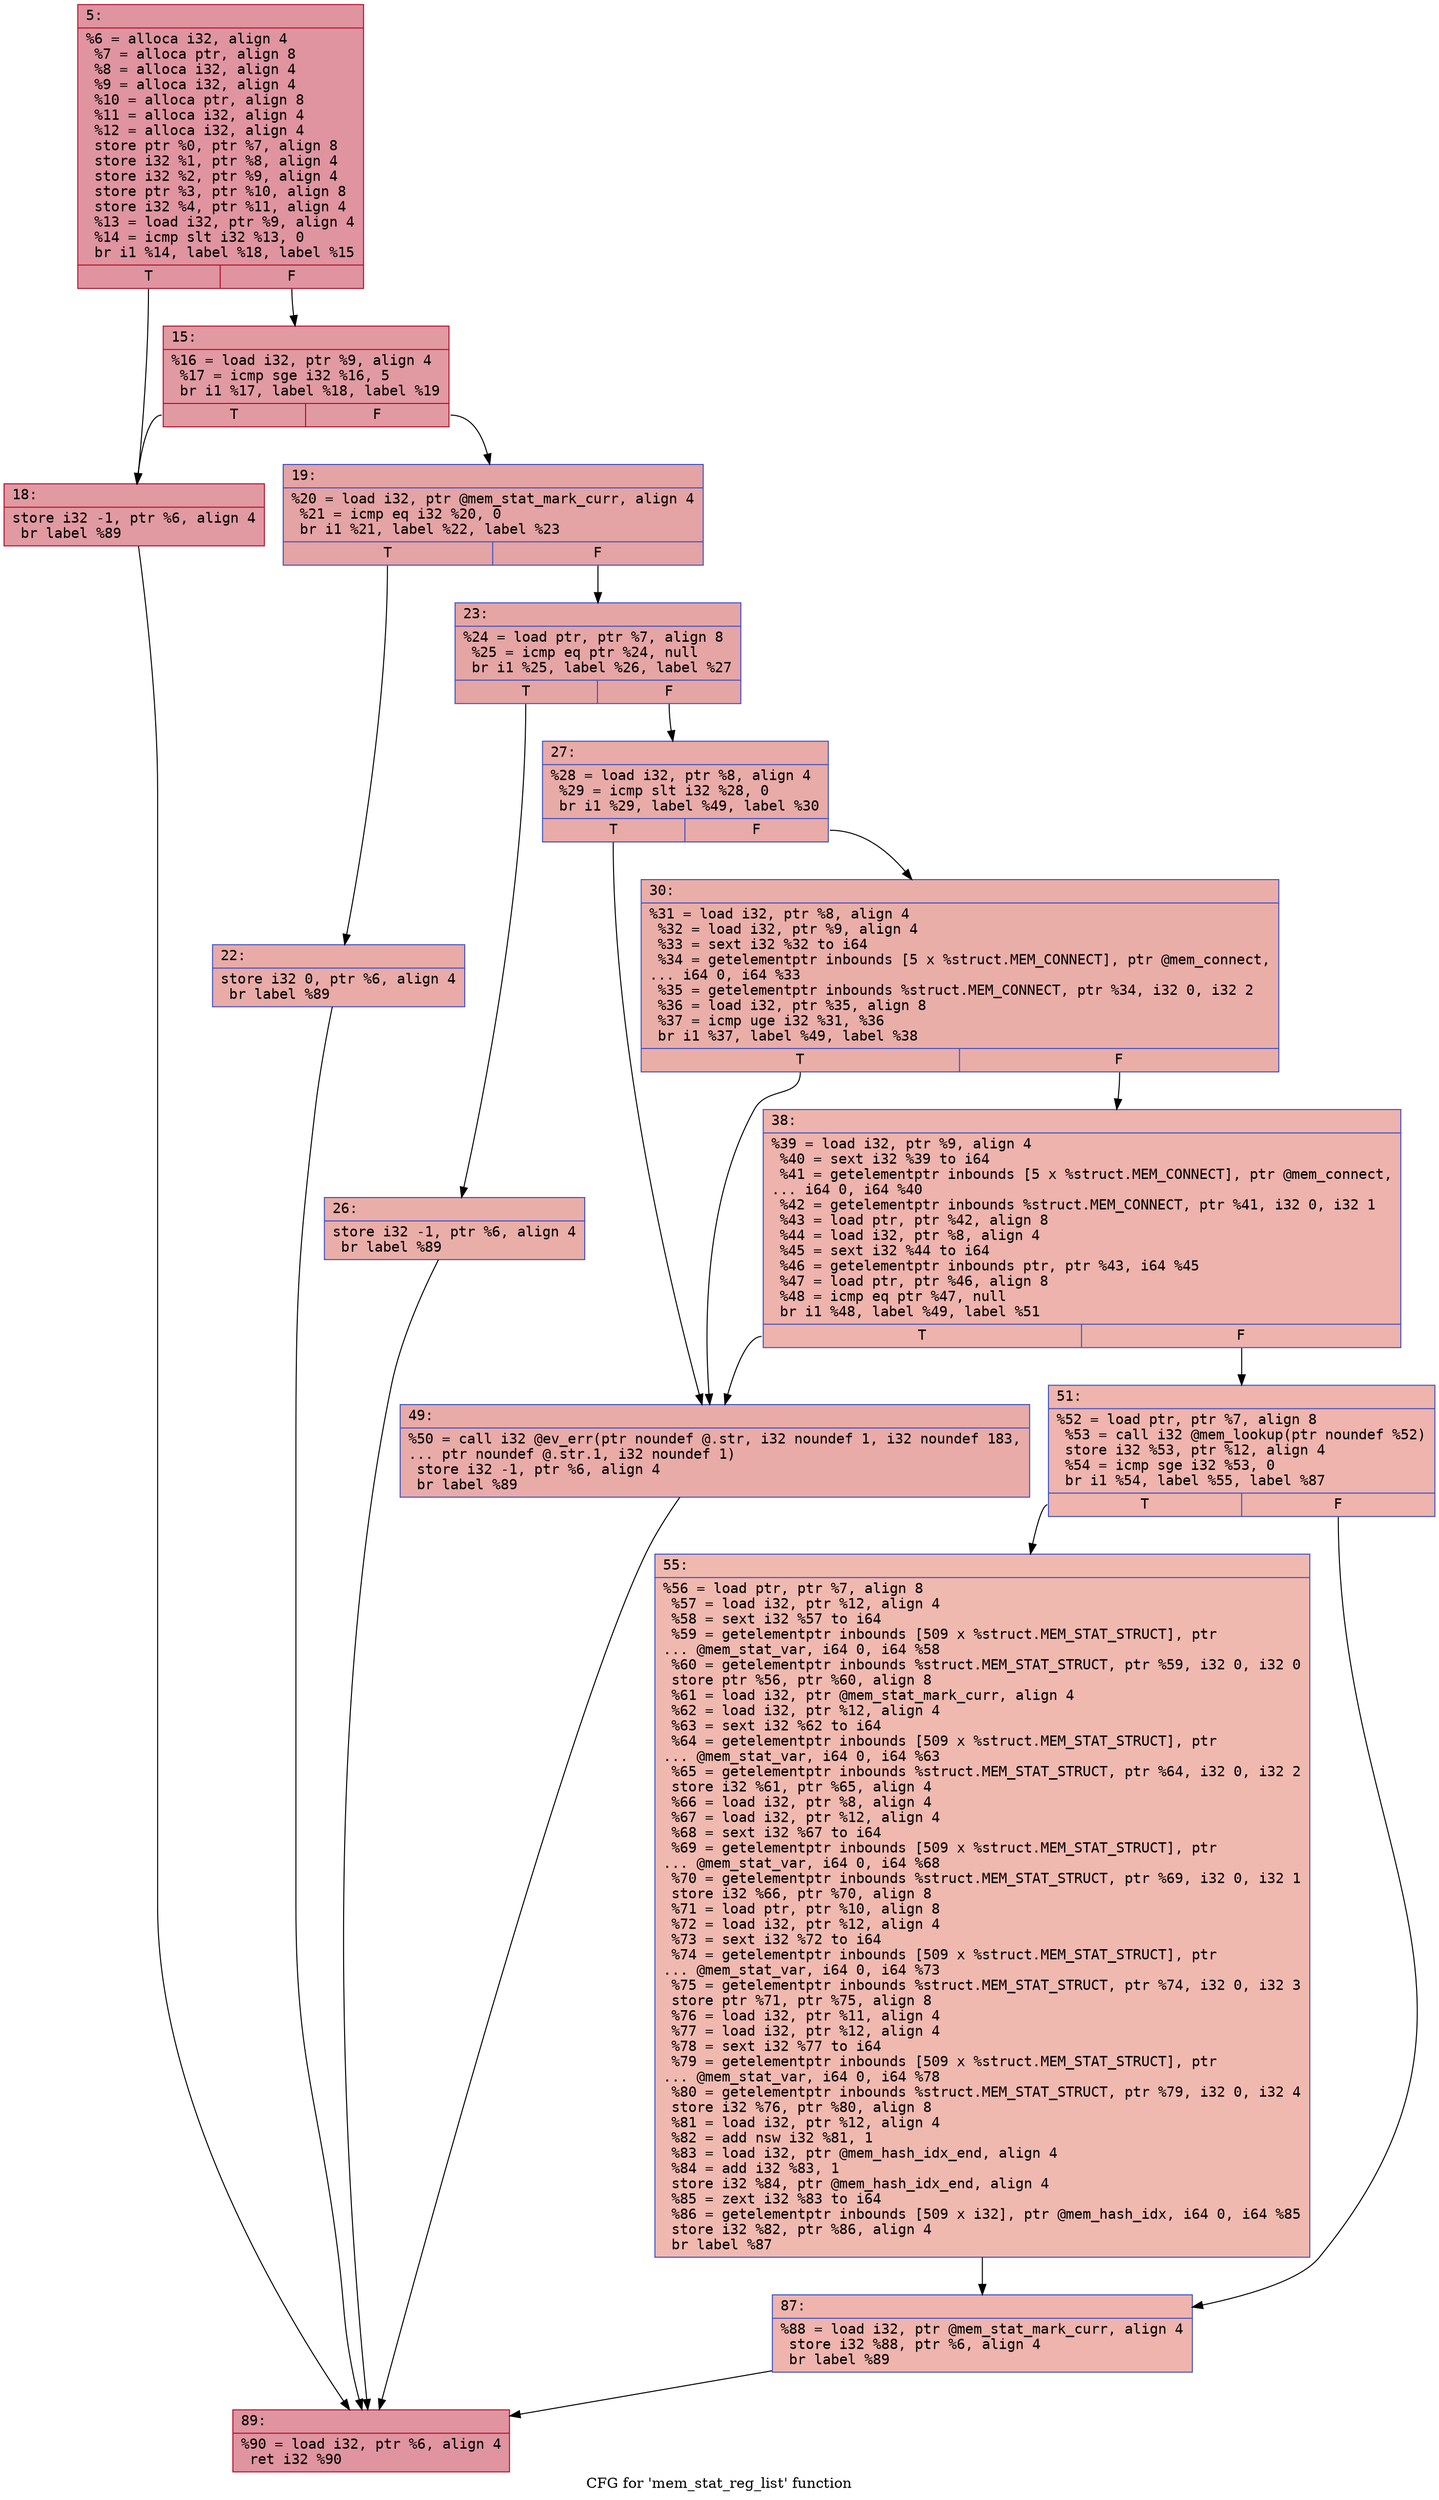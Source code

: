 digraph "CFG for 'mem_stat_reg_list' function" {
	label="CFG for 'mem_stat_reg_list' function";

	Node0x60000257e030 [shape=record,color="#b70d28ff", style=filled, fillcolor="#b70d2870" fontname="Courier",label="{5:\l|  %6 = alloca i32, align 4\l  %7 = alloca ptr, align 8\l  %8 = alloca i32, align 4\l  %9 = alloca i32, align 4\l  %10 = alloca ptr, align 8\l  %11 = alloca i32, align 4\l  %12 = alloca i32, align 4\l  store ptr %0, ptr %7, align 8\l  store i32 %1, ptr %8, align 4\l  store i32 %2, ptr %9, align 4\l  store ptr %3, ptr %10, align 8\l  store i32 %4, ptr %11, align 4\l  %13 = load i32, ptr %9, align 4\l  %14 = icmp slt i32 %13, 0\l  br i1 %14, label %18, label %15\l|{<s0>T|<s1>F}}"];
	Node0x60000257e030:s0 -> Node0x60000257e0d0[tooltip="5 -> 18\nProbability 37.50%" ];
	Node0x60000257e030:s1 -> Node0x60000257e080[tooltip="5 -> 15\nProbability 62.50%" ];
	Node0x60000257e080 [shape=record,color="#b70d28ff", style=filled, fillcolor="#bb1b2c70" fontname="Courier",label="{15:\l|  %16 = load i32, ptr %9, align 4\l  %17 = icmp sge i32 %16, 5\l  br i1 %17, label %18, label %19\l|{<s0>T|<s1>F}}"];
	Node0x60000257e080:s0 -> Node0x60000257e0d0[tooltip="15 -> 18\nProbability 50.00%" ];
	Node0x60000257e080:s1 -> Node0x60000257e120[tooltip="15 -> 19\nProbability 50.00%" ];
	Node0x60000257e0d0 [shape=record,color="#b70d28ff", style=filled, fillcolor="#bb1b2c70" fontname="Courier",label="{18:\l|  store i32 -1, ptr %6, align 4\l  br label %89\l}"];
	Node0x60000257e0d0 -> Node0x60000257e490[tooltip="18 -> 89\nProbability 100.00%" ];
	Node0x60000257e120 [shape=record,color="#3d50c3ff", style=filled, fillcolor="#c32e3170" fontname="Courier",label="{19:\l|  %20 = load i32, ptr @mem_stat_mark_curr, align 4\l  %21 = icmp eq i32 %20, 0\l  br i1 %21, label %22, label %23\l|{<s0>T|<s1>F}}"];
	Node0x60000257e120:s0 -> Node0x60000257e170[tooltip="19 -> 22\nProbability 37.50%" ];
	Node0x60000257e120:s1 -> Node0x60000257e1c0[tooltip="19 -> 23\nProbability 62.50%" ];
	Node0x60000257e170 [shape=record,color="#3d50c3ff", style=filled, fillcolor="#cc403a70" fontname="Courier",label="{22:\l|  store i32 0, ptr %6, align 4\l  br label %89\l}"];
	Node0x60000257e170 -> Node0x60000257e490[tooltip="22 -> 89\nProbability 100.00%" ];
	Node0x60000257e1c0 [shape=record,color="#3d50c3ff", style=filled, fillcolor="#c5333470" fontname="Courier",label="{23:\l|  %24 = load ptr, ptr %7, align 8\l  %25 = icmp eq ptr %24, null\l  br i1 %25, label %26, label %27\l|{<s0>T|<s1>F}}"];
	Node0x60000257e1c0:s0 -> Node0x60000257e210[tooltip="23 -> 26\nProbability 37.50%" ];
	Node0x60000257e1c0:s1 -> Node0x60000257e260[tooltip="23 -> 27\nProbability 62.50%" ];
	Node0x60000257e210 [shape=record,color="#3d50c3ff", style=filled, fillcolor="#d0473d70" fontname="Courier",label="{26:\l|  store i32 -1, ptr %6, align 4\l  br label %89\l}"];
	Node0x60000257e210 -> Node0x60000257e490[tooltip="26 -> 89\nProbability 100.00%" ];
	Node0x60000257e260 [shape=record,color="#3d50c3ff", style=filled, fillcolor="#cc403a70" fontname="Courier",label="{27:\l|  %28 = load i32, ptr %8, align 4\l  %29 = icmp slt i32 %28, 0\l  br i1 %29, label %49, label %30\l|{<s0>T|<s1>F}}"];
	Node0x60000257e260:s0 -> Node0x60000257e350[tooltip="27 -> 49\nProbability 37.50%" ];
	Node0x60000257e260:s1 -> Node0x60000257e2b0[tooltip="27 -> 30\nProbability 62.50%" ];
	Node0x60000257e2b0 [shape=record,color="#3d50c3ff", style=filled, fillcolor="#d0473d70" fontname="Courier",label="{30:\l|  %31 = load i32, ptr %8, align 4\l  %32 = load i32, ptr %9, align 4\l  %33 = sext i32 %32 to i64\l  %34 = getelementptr inbounds [5 x %struct.MEM_CONNECT], ptr @mem_connect,\l... i64 0, i64 %33\l  %35 = getelementptr inbounds %struct.MEM_CONNECT, ptr %34, i32 0, i32 2\l  %36 = load i32, ptr %35, align 8\l  %37 = icmp uge i32 %31, %36\l  br i1 %37, label %49, label %38\l|{<s0>T|<s1>F}}"];
	Node0x60000257e2b0:s0 -> Node0x60000257e350[tooltip="30 -> 49\nProbability 50.00%" ];
	Node0x60000257e2b0:s1 -> Node0x60000257e300[tooltip="30 -> 38\nProbability 50.00%" ];
	Node0x60000257e300 [shape=record,color="#3d50c3ff", style=filled, fillcolor="#d6524470" fontname="Courier",label="{38:\l|  %39 = load i32, ptr %9, align 4\l  %40 = sext i32 %39 to i64\l  %41 = getelementptr inbounds [5 x %struct.MEM_CONNECT], ptr @mem_connect,\l... i64 0, i64 %40\l  %42 = getelementptr inbounds %struct.MEM_CONNECT, ptr %41, i32 0, i32 1\l  %43 = load ptr, ptr %42, align 8\l  %44 = load i32, ptr %8, align 4\l  %45 = sext i32 %44 to i64\l  %46 = getelementptr inbounds ptr, ptr %43, i64 %45\l  %47 = load ptr, ptr %46, align 8\l  %48 = icmp eq ptr %47, null\l  br i1 %48, label %49, label %51\l|{<s0>T|<s1>F}}"];
	Node0x60000257e300:s0 -> Node0x60000257e350[tooltip="38 -> 49\nProbability 37.50%" ];
	Node0x60000257e300:s1 -> Node0x60000257e3a0[tooltip="38 -> 51\nProbability 62.50%" ];
	Node0x60000257e350 [shape=record,color="#3d50c3ff", style=filled, fillcolor="#cc403a70" fontname="Courier",label="{49:\l|  %50 = call i32 @ev_err(ptr noundef @.str, i32 noundef 1, i32 noundef 183,\l... ptr noundef @.str.1, i32 noundef 1)\l  store i32 -1, ptr %6, align 4\l  br label %89\l}"];
	Node0x60000257e350 -> Node0x60000257e490[tooltip="49 -> 89\nProbability 100.00%" ];
	Node0x60000257e3a0 [shape=record,color="#3d50c3ff", style=filled, fillcolor="#d8564670" fontname="Courier",label="{51:\l|  %52 = load ptr, ptr %7, align 8\l  %53 = call i32 @mem_lookup(ptr noundef %52)\l  store i32 %53, ptr %12, align 4\l  %54 = icmp sge i32 %53, 0\l  br i1 %54, label %55, label %87\l|{<s0>T|<s1>F}}"];
	Node0x60000257e3a0:s0 -> Node0x60000257e3f0[tooltip="51 -> 55\nProbability 50.00%" ];
	Node0x60000257e3a0:s1 -> Node0x60000257e440[tooltip="51 -> 87\nProbability 50.00%" ];
	Node0x60000257e3f0 [shape=record,color="#3d50c3ff", style=filled, fillcolor="#de614d70" fontname="Courier",label="{55:\l|  %56 = load ptr, ptr %7, align 8\l  %57 = load i32, ptr %12, align 4\l  %58 = sext i32 %57 to i64\l  %59 = getelementptr inbounds [509 x %struct.MEM_STAT_STRUCT], ptr\l... @mem_stat_var, i64 0, i64 %58\l  %60 = getelementptr inbounds %struct.MEM_STAT_STRUCT, ptr %59, i32 0, i32 0\l  store ptr %56, ptr %60, align 8\l  %61 = load i32, ptr @mem_stat_mark_curr, align 4\l  %62 = load i32, ptr %12, align 4\l  %63 = sext i32 %62 to i64\l  %64 = getelementptr inbounds [509 x %struct.MEM_STAT_STRUCT], ptr\l... @mem_stat_var, i64 0, i64 %63\l  %65 = getelementptr inbounds %struct.MEM_STAT_STRUCT, ptr %64, i32 0, i32 2\l  store i32 %61, ptr %65, align 4\l  %66 = load i32, ptr %8, align 4\l  %67 = load i32, ptr %12, align 4\l  %68 = sext i32 %67 to i64\l  %69 = getelementptr inbounds [509 x %struct.MEM_STAT_STRUCT], ptr\l... @mem_stat_var, i64 0, i64 %68\l  %70 = getelementptr inbounds %struct.MEM_STAT_STRUCT, ptr %69, i32 0, i32 1\l  store i32 %66, ptr %70, align 8\l  %71 = load ptr, ptr %10, align 8\l  %72 = load i32, ptr %12, align 4\l  %73 = sext i32 %72 to i64\l  %74 = getelementptr inbounds [509 x %struct.MEM_STAT_STRUCT], ptr\l... @mem_stat_var, i64 0, i64 %73\l  %75 = getelementptr inbounds %struct.MEM_STAT_STRUCT, ptr %74, i32 0, i32 3\l  store ptr %71, ptr %75, align 8\l  %76 = load i32, ptr %11, align 4\l  %77 = load i32, ptr %12, align 4\l  %78 = sext i32 %77 to i64\l  %79 = getelementptr inbounds [509 x %struct.MEM_STAT_STRUCT], ptr\l... @mem_stat_var, i64 0, i64 %78\l  %80 = getelementptr inbounds %struct.MEM_STAT_STRUCT, ptr %79, i32 0, i32 4\l  store i32 %76, ptr %80, align 8\l  %81 = load i32, ptr %12, align 4\l  %82 = add nsw i32 %81, 1\l  %83 = load i32, ptr @mem_hash_idx_end, align 4\l  %84 = add i32 %83, 1\l  store i32 %84, ptr @mem_hash_idx_end, align 4\l  %85 = zext i32 %83 to i64\l  %86 = getelementptr inbounds [509 x i32], ptr @mem_hash_idx, i64 0, i64 %85\l  store i32 %82, ptr %86, align 4\l  br label %87\l}"];
	Node0x60000257e3f0 -> Node0x60000257e440[tooltip="55 -> 87\nProbability 100.00%" ];
	Node0x60000257e440 [shape=record,color="#3d50c3ff", style=filled, fillcolor="#d8564670" fontname="Courier",label="{87:\l|  %88 = load i32, ptr @mem_stat_mark_curr, align 4\l  store i32 %88, ptr %6, align 4\l  br label %89\l}"];
	Node0x60000257e440 -> Node0x60000257e490[tooltip="87 -> 89\nProbability 100.00%" ];
	Node0x60000257e490 [shape=record,color="#b70d28ff", style=filled, fillcolor="#b70d2870" fontname="Courier",label="{89:\l|  %90 = load i32, ptr %6, align 4\l  ret i32 %90\l}"];
}
